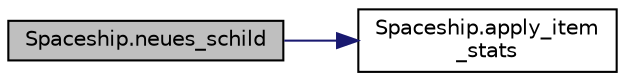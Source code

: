 digraph "Spaceship.neues_schild"
{
  edge [fontname="Helvetica",fontsize="10",labelfontname="Helvetica",labelfontsize="10"];
  node [fontname="Helvetica",fontsize="10",shape=record];
  rankdir="LR";
  Node109 [label="Spaceship.neues_schild",height=0.2,width=0.4,color="black", fillcolor="grey75", style="filled", fontcolor="black"];
  Node109 -> Node110 [color="midnightblue",fontsize="10",style="solid",fontname="Helvetica"];
  Node110 [label="Spaceship.apply_item\l_stats",height=0.2,width=0.4,color="black", fillcolor="white", style="filled",URL="$class_spaceship.html#a465e9ba15923826055b2fd43be83d635",tooltip="Setzt die Schild- und Geschwindigkeitswerte den Items entsprechend fest "];
}
